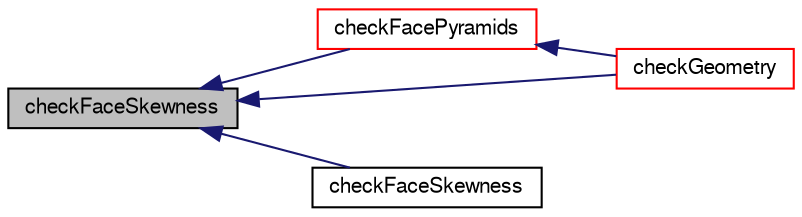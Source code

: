 digraph "checkFaceSkewness"
{
  bgcolor="transparent";
  edge [fontname="FreeSans",fontsize="10",labelfontname="FreeSans",labelfontsize="10"];
  node [fontname="FreeSans",fontsize="10",shape=record];
  rankdir="LR";
  Node14175 [label="checkFaceSkewness",height=0.2,width=0.4,color="black", fillcolor="grey75", style="filled", fontcolor="black"];
  Node14175 -> Node14176 [dir="back",color="midnightblue",fontsize="10",style="solid",fontname="FreeSans"];
  Node14176 [label="checkFacePyramids",height=0.2,width=0.4,color="red",URL="$a27530.html#a7c528f2c0c4fe0a2faa868e126a4ddef",tooltip="Check face pyramid volume. "];
  Node14176 -> Node14184 [dir="back",color="midnightblue",fontsize="10",style="solid",fontname="FreeSans"];
  Node14184 [label="checkGeometry",height=0.2,width=0.4,color="red",URL="$a27530.html#af66976cf36c8a6c1ea5635906bb4d399",tooltip="Check mesh geometry (& implicitly topology) for correctness. "];
  Node14175 -> Node14505 [dir="back",color="midnightblue",fontsize="10",style="solid",fontname="FreeSans"];
  Node14505 [label="checkFaceSkewness",height=0.2,width=0.4,color="black",URL="$a27530.html#ab90cec5f53ff443ee18cfcdff822788b",tooltip="Check face skewness. "];
  Node14175 -> Node14184 [dir="back",color="midnightblue",fontsize="10",style="solid",fontname="FreeSans"];
}
